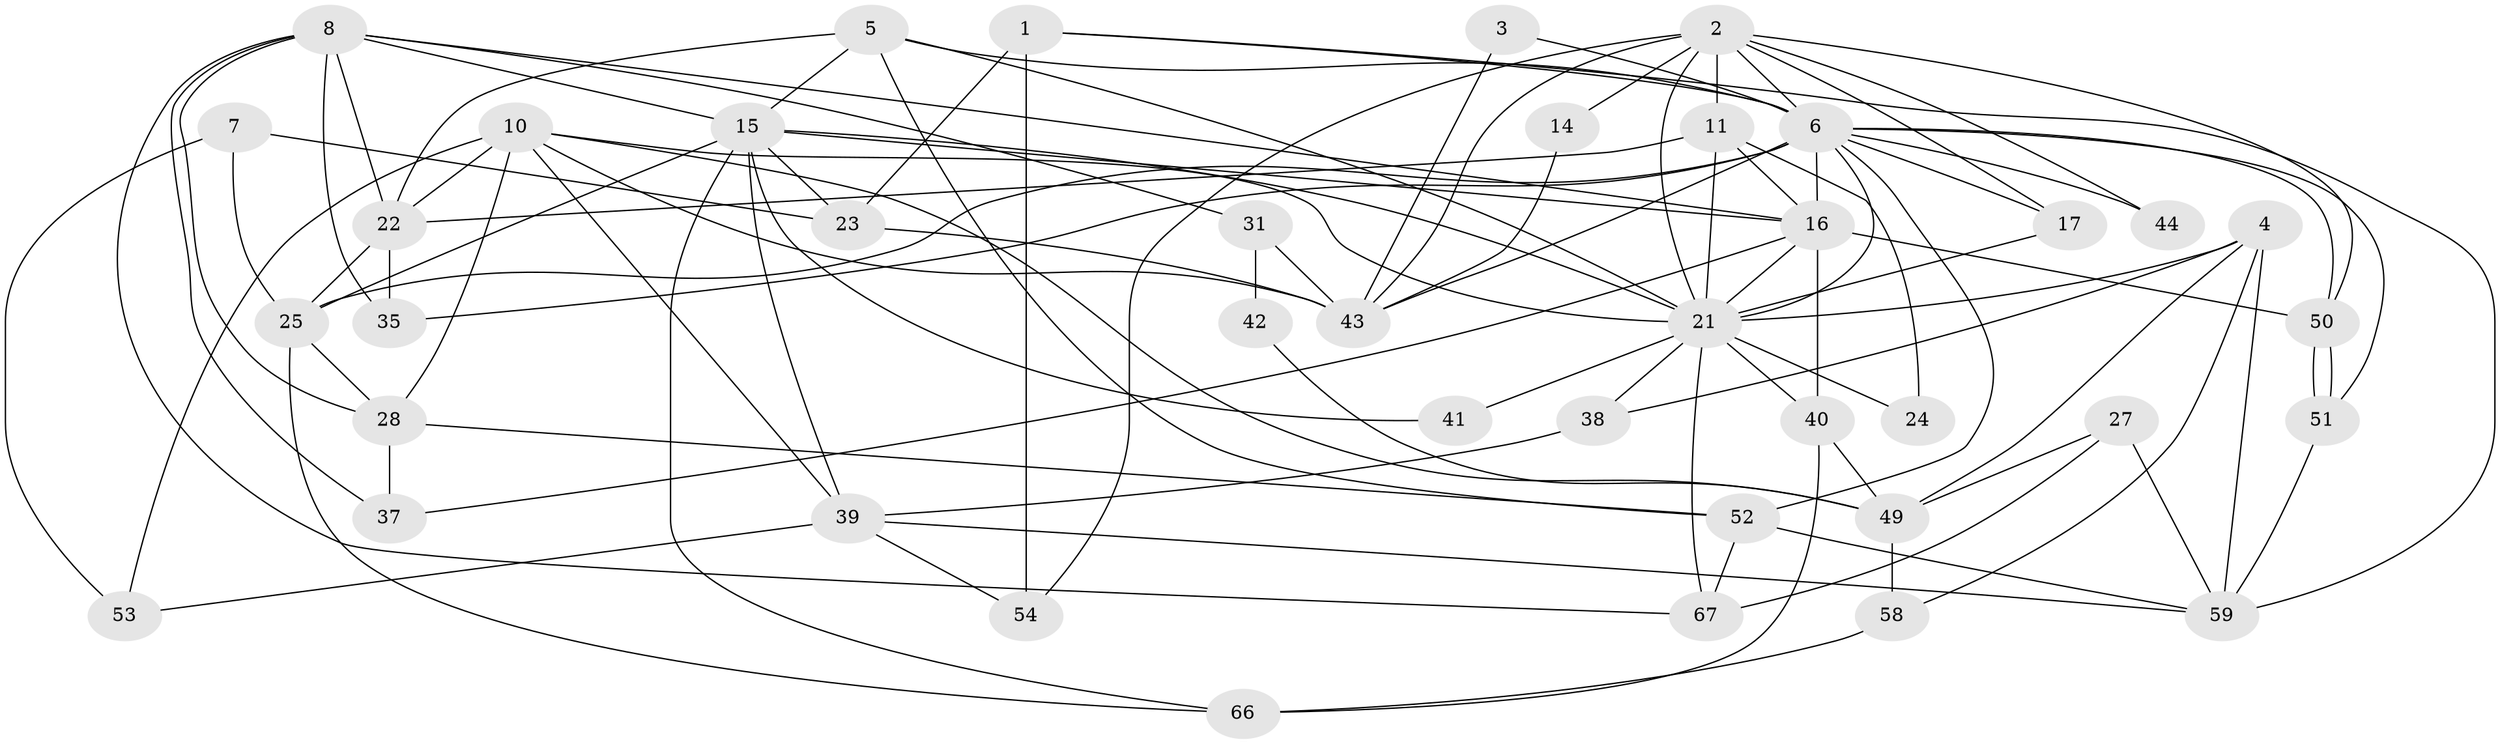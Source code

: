 // original degree distribution, {4: 0.2898550724637681, 6: 0.10144927536231885, 2: 0.11594202898550725, 3: 0.2898550724637681, 5: 0.14492753623188406, 7: 0.057971014492753624}
// Generated by graph-tools (version 1.1) at 2025/18/03/04/25 18:18:38]
// undirected, 41 vertices, 101 edges
graph export_dot {
graph [start="1"]
  node [color=gray90,style=filled];
  1 [super="+45"];
  2 [super="+63+60"];
  3;
  4 [super="+9"];
  5;
  6 [super="+34+12"];
  7;
  8 [super="+29"];
  10 [super="+62+20"];
  11 [super="+13"];
  14;
  15 [super="+18+26"];
  16 [super="+19"];
  17;
  21 [super="+65+33+30"];
  22 [super="+64"];
  23;
  24;
  25;
  27;
  28 [super="+48"];
  31;
  35;
  37;
  38;
  39 [super="+46"];
  40;
  41;
  42;
  43 [super="+47"];
  44;
  49;
  50;
  51;
  52;
  53 [super="+57"];
  54;
  58;
  59 [super="+61"];
  66;
  67;
  1 -- 59;
  1 -- 54 [weight=2];
  1 -- 6;
  1 -- 23;
  2 -- 17;
  2 -- 54;
  2 -- 21 [weight=2];
  2 -- 50;
  2 -- 43;
  2 -- 44;
  2 -- 14;
  2 -- 6;
  2 -- 11 [weight=2];
  3 -- 43;
  3 -- 6;
  4 -- 58;
  4 -- 21 [weight=2];
  4 -- 49;
  4 -- 38;
  4 -- 59;
  5 -- 22;
  5 -- 52;
  5 -- 15;
  5 -- 21;
  5 -- 6;
  6 -- 21;
  6 -- 51;
  6 -- 43;
  6 -- 35;
  6 -- 44;
  6 -- 17;
  6 -- 50;
  6 -- 52;
  6 -- 25;
  6 -- 16;
  7 -- 25;
  7 -- 23;
  7 -- 53;
  8 -- 28;
  8 -- 35;
  8 -- 37;
  8 -- 67;
  8 -- 31;
  8 -- 22;
  8 -- 15;
  8 -- 16;
  10 -- 49;
  10 -- 28;
  10 -- 21;
  10 -- 43 [weight=2];
  10 -- 53;
  10 -- 22 [weight=2];
  10 -- 39;
  11 -- 22 [weight=2];
  11 -- 21;
  11 -- 24;
  11 -- 16;
  14 -- 43;
  15 -- 41;
  15 -- 66;
  15 -- 23;
  15 -- 39;
  15 -- 25 [weight=2];
  15 -- 21;
  15 -- 16;
  16 -- 37;
  16 -- 50;
  16 -- 21;
  16 -- 40;
  17 -- 21;
  21 -- 38;
  21 -- 67;
  21 -- 40;
  21 -- 41;
  21 -- 24;
  22 -- 25;
  22 -- 35;
  23 -- 43;
  25 -- 66;
  25 -- 28;
  27 -- 59;
  27 -- 67;
  27 -- 49;
  28 -- 52;
  28 -- 37;
  31 -- 42;
  31 -- 43;
  38 -- 39;
  39 -- 54;
  39 -- 59;
  39 -- 53;
  40 -- 49;
  40 -- 66;
  42 -- 49;
  49 -- 58;
  50 -- 51;
  50 -- 51;
  51 -- 59;
  52 -- 67;
  52 -- 59;
  58 -- 66;
}
